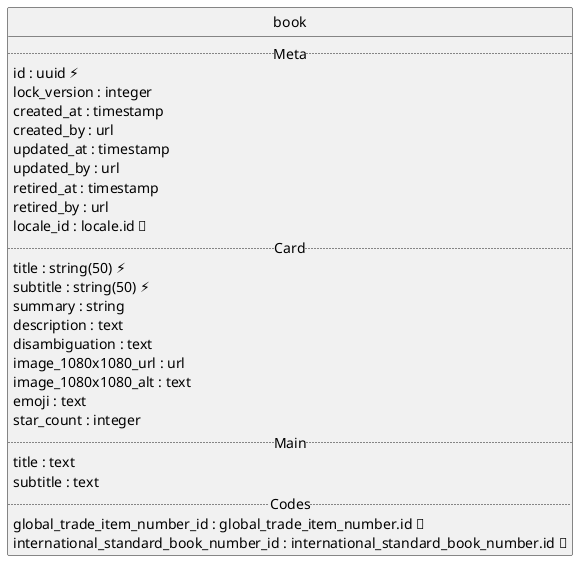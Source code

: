 @startuml uml
skinparam monochrome true
skinparam linetype ortho
hide circle

entity book {
  .. Meta ..
  id : uuid ⚡
  lock_version : integer
  created_at : timestamp
  created_by : url
  updated_at : timestamp
  updated_by : url
  retired_at : timestamp
  retired_by : url
  locale_id : locale.id 🔑
  .. Card ..
  title : string(50) ⚡
  subtitle : string(50) ⚡
  summary : string
  description : text
  disambiguation : text
  image_1080x1080_url : url
  image_1080x1080_alt : text
  emoji : text
  star_count : integer
  .. Main ..
  title : text
  subtitle : text
  .. Codes ..
  global_trade_item_number_id : global_trade_item_number.id 🔑
  international_standard_book_number_id : international_standard_book_number.id 🔑
}

@enduml
